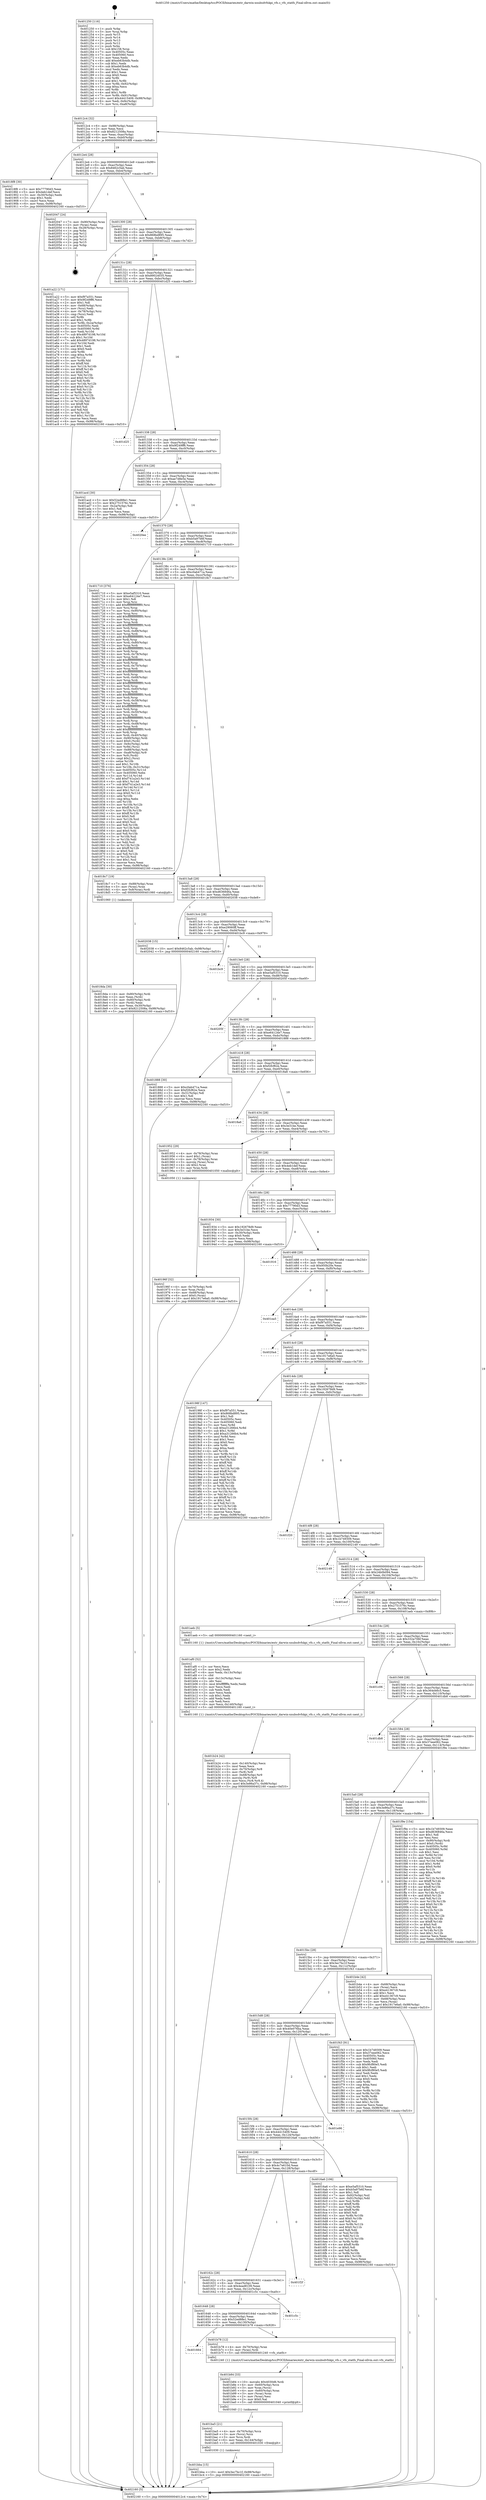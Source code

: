 digraph "0x401250" {
  label = "0x401250 (/mnt/c/Users/mathe/Desktop/tcc/POCII/binaries/extr_darwin-xnubsdvfskpi_vfs.c_vfs_statfs_Final-ollvm.out::main(0))"
  labelloc = "t"
  node[shape=record]

  Entry [label="",width=0.3,height=0.3,shape=circle,fillcolor=black,style=filled]
  "0x4012c4" [label="{
     0x4012c4 [32]\l
     | [instrs]\l
     &nbsp;&nbsp;0x4012c4 \<+6\>: mov -0x98(%rbp),%eax\l
     &nbsp;&nbsp;0x4012ca \<+2\>: mov %eax,%ecx\l
     &nbsp;&nbsp;0x4012cc \<+6\>: sub $0x8212508a,%ecx\l
     &nbsp;&nbsp;0x4012d2 \<+6\>: mov %eax,-0xac(%rbp)\l
     &nbsp;&nbsp;0x4012d8 \<+6\>: mov %ecx,-0xb0(%rbp)\l
     &nbsp;&nbsp;0x4012de \<+6\>: je 00000000004018f8 \<main+0x6a8\>\l
  }"]
  "0x4018f8" [label="{
     0x4018f8 [30]\l
     | [instrs]\l
     &nbsp;&nbsp;0x4018f8 \<+5\>: mov $0x77790d3,%eax\l
     &nbsp;&nbsp;0x4018fd \<+5\>: mov $0x4eb1def,%ecx\l
     &nbsp;&nbsp;0x401902 \<+3\>: mov -0x30(%rbp),%edx\l
     &nbsp;&nbsp;0x401905 \<+3\>: cmp $0x1,%edx\l
     &nbsp;&nbsp;0x401908 \<+3\>: cmovl %ecx,%eax\l
     &nbsp;&nbsp;0x40190b \<+6\>: mov %eax,-0x98(%rbp)\l
     &nbsp;&nbsp;0x401911 \<+5\>: jmp 0000000000402160 \<main+0xf10\>\l
  }"]
  "0x4012e4" [label="{
     0x4012e4 [28]\l
     | [instrs]\l
     &nbsp;&nbsp;0x4012e4 \<+5\>: jmp 00000000004012e9 \<main+0x99\>\l
     &nbsp;&nbsp;0x4012e9 \<+6\>: mov -0xac(%rbp),%eax\l
     &nbsp;&nbsp;0x4012ef \<+5\>: sub $0x8462c5ab,%eax\l
     &nbsp;&nbsp;0x4012f4 \<+6\>: mov %eax,-0xb4(%rbp)\l
     &nbsp;&nbsp;0x4012fa \<+6\>: je 0000000000402047 \<main+0xdf7\>\l
  }"]
  Exit [label="",width=0.3,height=0.3,shape=circle,fillcolor=black,style=filled,peripheries=2]
  "0x402047" [label="{
     0x402047 [24]\l
     | [instrs]\l
     &nbsp;&nbsp;0x402047 \<+7\>: mov -0x90(%rbp),%rax\l
     &nbsp;&nbsp;0x40204e \<+2\>: mov (%rax),%eax\l
     &nbsp;&nbsp;0x402050 \<+4\>: lea -0x28(%rbp),%rsp\l
     &nbsp;&nbsp;0x402054 \<+1\>: pop %rbx\l
     &nbsp;&nbsp;0x402055 \<+2\>: pop %r12\l
     &nbsp;&nbsp;0x402057 \<+2\>: pop %r13\l
     &nbsp;&nbsp;0x402059 \<+2\>: pop %r14\l
     &nbsp;&nbsp;0x40205b \<+2\>: pop %r15\l
     &nbsp;&nbsp;0x40205d \<+1\>: pop %rbp\l
     &nbsp;&nbsp;0x40205e \<+1\>: ret\l
  }"]
  "0x401300" [label="{
     0x401300 [28]\l
     | [instrs]\l
     &nbsp;&nbsp;0x401300 \<+5\>: jmp 0000000000401305 \<main+0xb5\>\l
     &nbsp;&nbsp;0x401305 \<+6\>: mov -0xac(%rbp),%eax\l
     &nbsp;&nbsp;0x40130b \<+5\>: sub $0x868bd895,%eax\l
     &nbsp;&nbsp;0x401310 \<+6\>: mov %eax,-0xb8(%rbp)\l
     &nbsp;&nbsp;0x401316 \<+6\>: je 0000000000401a22 \<main+0x7d2\>\l
  }"]
  "0x401bba" [label="{
     0x401bba [15]\l
     | [instrs]\l
     &nbsp;&nbsp;0x401bba \<+10\>: movl $0x3ec7bc1f,-0x98(%rbp)\l
     &nbsp;&nbsp;0x401bc4 \<+5\>: jmp 0000000000402160 \<main+0xf10\>\l
  }"]
  "0x401a22" [label="{
     0x401a22 [171]\l
     | [instrs]\l
     &nbsp;&nbsp;0x401a22 \<+5\>: mov $0xf97a551,%eax\l
     &nbsp;&nbsp;0x401a27 \<+5\>: mov $0x9f249ff6,%ecx\l
     &nbsp;&nbsp;0x401a2c \<+2\>: mov $0x1,%dl\l
     &nbsp;&nbsp;0x401a2e \<+4\>: mov -0x68(%rbp),%rsi\l
     &nbsp;&nbsp;0x401a32 \<+2\>: mov (%rsi),%edi\l
     &nbsp;&nbsp;0x401a34 \<+4\>: mov -0x78(%rbp),%rsi\l
     &nbsp;&nbsp;0x401a38 \<+2\>: cmp (%rsi),%edi\l
     &nbsp;&nbsp;0x401a3a \<+4\>: setl %r8b\l
     &nbsp;&nbsp;0x401a3e \<+4\>: and $0x1,%r8b\l
     &nbsp;&nbsp;0x401a42 \<+4\>: mov %r8b,-0x2a(%rbp)\l
     &nbsp;&nbsp;0x401a46 \<+7\>: mov 0x40505c,%edi\l
     &nbsp;&nbsp;0x401a4d \<+8\>: mov 0x405060,%r9d\l
     &nbsp;&nbsp;0x401a55 \<+3\>: mov %edi,%r10d\l
     &nbsp;&nbsp;0x401a58 \<+7\>: sub $0x4897d198,%r10d\l
     &nbsp;&nbsp;0x401a5f \<+4\>: sub $0x1,%r10d\l
     &nbsp;&nbsp;0x401a63 \<+7\>: add $0x4897d198,%r10d\l
     &nbsp;&nbsp;0x401a6a \<+4\>: imul %r10d,%edi\l
     &nbsp;&nbsp;0x401a6e \<+3\>: and $0x1,%edi\l
     &nbsp;&nbsp;0x401a71 \<+3\>: cmp $0x0,%edi\l
     &nbsp;&nbsp;0x401a74 \<+4\>: sete %r8b\l
     &nbsp;&nbsp;0x401a78 \<+4\>: cmp $0xa,%r9d\l
     &nbsp;&nbsp;0x401a7c \<+4\>: setl %r11b\l
     &nbsp;&nbsp;0x401a80 \<+3\>: mov %r8b,%bl\l
     &nbsp;&nbsp;0x401a83 \<+3\>: xor $0xff,%bl\l
     &nbsp;&nbsp;0x401a86 \<+3\>: mov %r11b,%r14b\l
     &nbsp;&nbsp;0x401a89 \<+4\>: xor $0xff,%r14b\l
     &nbsp;&nbsp;0x401a8d \<+3\>: xor $0x0,%dl\l
     &nbsp;&nbsp;0x401a90 \<+3\>: mov %bl,%r15b\l
     &nbsp;&nbsp;0x401a93 \<+4\>: and $0x0,%r15b\l
     &nbsp;&nbsp;0x401a97 \<+3\>: and %dl,%r8b\l
     &nbsp;&nbsp;0x401a9a \<+3\>: mov %r14b,%r12b\l
     &nbsp;&nbsp;0x401a9d \<+4\>: and $0x0,%r12b\l
     &nbsp;&nbsp;0x401aa1 \<+3\>: and %dl,%r11b\l
     &nbsp;&nbsp;0x401aa4 \<+3\>: or %r8b,%r15b\l
     &nbsp;&nbsp;0x401aa7 \<+3\>: or %r11b,%r12b\l
     &nbsp;&nbsp;0x401aaa \<+3\>: xor %r12b,%r15b\l
     &nbsp;&nbsp;0x401aad \<+3\>: or %r14b,%bl\l
     &nbsp;&nbsp;0x401ab0 \<+3\>: xor $0xff,%bl\l
     &nbsp;&nbsp;0x401ab3 \<+3\>: or $0x0,%dl\l
     &nbsp;&nbsp;0x401ab6 \<+2\>: and %dl,%bl\l
     &nbsp;&nbsp;0x401ab8 \<+3\>: or %bl,%r15b\l
     &nbsp;&nbsp;0x401abb \<+4\>: test $0x1,%r15b\l
     &nbsp;&nbsp;0x401abf \<+3\>: cmovne %ecx,%eax\l
     &nbsp;&nbsp;0x401ac2 \<+6\>: mov %eax,-0x98(%rbp)\l
     &nbsp;&nbsp;0x401ac8 \<+5\>: jmp 0000000000402160 \<main+0xf10\>\l
  }"]
  "0x40131c" [label="{
     0x40131c [28]\l
     | [instrs]\l
     &nbsp;&nbsp;0x40131c \<+5\>: jmp 0000000000401321 \<main+0xd1\>\l
     &nbsp;&nbsp;0x401321 \<+6\>: mov -0xac(%rbp),%eax\l
     &nbsp;&nbsp;0x401327 \<+5\>: sub $0x89024035,%eax\l
     &nbsp;&nbsp;0x40132c \<+6\>: mov %eax,-0xbc(%rbp)\l
     &nbsp;&nbsp;0x401332 \<+6\>: je 0000000000401d25 \<main+0xad5\>\l
  }"]
  "0x401ba5" [label="{
     0x401ba5 [21]\l
     | [instrs]\l
     &nbsp;&nbsp;0x401ba5 \<+4\>: mov -0x70(%rbp),%rcx\l
     &nbsp;&nbsp;0x401ba9 \<+3\>: mov (%rcx),%rcx\l
     &nbsp;&nbsp;0x401bac \<+3\>: mov %rcx,%rdi\l
     &nbsp;&nbsp;0x401baf \<+6\>: mov %eax,-0x144(%rbp)\l
     &nbsp;&nbsp;0x401bb5 \<+5\>: call 0000000000401030 \<free@plt\>\l
     | [calls]\l
     &nbsp;&nbsp;0x401030 \{1\} (unknown)\l
  }"]
  "0x401d25" [label="{
     0x401d25\l
  }", style=dashed]
  "0x401338" [label="{
     0x401338 [28]\l
     | [instrs]\l
     &nbsp;&nbsp;0x401338 \<+5\>: jmp 000000000040133d \<main+0xed\>\l
     &nbsp;&nbsp;0x40133d \<+6\>: mov -0xac(%rbp),%eax\l
     &nbsp;&nbsp;0x401343 \<+5\>: sub $0x9f249ff6,%eax\l
     &nbsp;&nbsp;0x401348 \<+6\>: mov %eax,-0xc0(%rbp)\l
     &nbsp;&nbsp;0x40134e \<+6\>: je 0000000000401acd \<main+0x87d\>\l
  }"]
  "0x401b84" [label="{
     0x401b84 [33]\l
     | [instrs]\l
     &nbsp;&nbsp;0x401b84 \<+10\>: movabs $0x4030d6,%rdi\l
     &nbsp;&nbsp;0x401b8e \<+4\>: mov -0x60(%rbp),%rcx\l
     &nbsp;&nbsp;0x401b92 \<+3\>: mov %rax,(%rcx)\l
     &nbsp;&nbsp;0x401b95 \<+4\>: mov -0x60(%rbp),%rax\l
     &nbsp;&nbsp;0x401b99 \<+3\>: mov (%rax),%rax\l
     &nbsp;&nbsp;0x401b9c \<+2\>: mov (%rax),%esi\l
     &nbsp;&nbsp;0x401b9e \<+2\>: mov $0x0,%al\l
     &nbsp;&nbsp;0x401ba0 \<+5\>: call 0000000000401040 \<printf@plt\>\l
     | [calls]\l
     &nbsp;&nbsp;0x401040 \{1\} (unknown)\l
  }"]
  "0x401acd" [label="{
     0x401acd [30]\l
     | [instrs]\l
     &nbsp;&nbsp;0x401acd \<+5\>: mov $0x52ed88e1,%eax\l
     &nbsp;&nbsp;0x401ad2 \<+5\>: mov $0x2751576c,%ecx\l
     &nbsp;&nbsp;0x401ad7 \<+3\>: mov -0x2a(%rbp),%dl\l
     &nbsp;&nbsp;0x401ada \<+3\>: test $0x1,%dl\l
     &nbsp;&nbsp;0x401add \<+3\>: cmovne %ecx,%eax\l
     &nbsp;&nbsp;0x401ae0 \<+6\>: mov %eax,-0x98(%rbp)\l
     &nbsp;&nbsp;0x401ae6 \<+5\>: jmp 0000000000402160 \<main+0xf10\>\l
  }"]
  "0x401354" [label="{
     0x401354 [28]\l
     | [instrs]\l
     &nbsp;&nbsp;0x401354 \<+5\>: jmp 0000000000401359 \<main+0x109\>\l
     &nbsp;&nbsp;0x401359 \<+6\>: mov -0xac(%rbp),%eax\l
     &nbsp;&nbsp;0x40135f \<+5\>: sub $0xae7d8e5e,%eax\l
     &nbsp;&nbsp;0x401364 \<+6\>: mov %eax,-0xc4(%rbp)\l
     &nbsp;&nbsp;0x40136a \<+6\>: je 00000000004020ee \<main+0xe9e\>\l
  }"]
  "0x401664" [label="{
     0x401664\l
  }", style=dashed]
  "0x4020ee" [label="{
     0x4020ee\l
  }", style=dashed]
  "0x401370" [label="{
     0x401370 [28]\l
     | [instrs]\l
     &nbsp;&nbsp;0x401370 \<+5\>: jmp 0000000000401375 \<main+0x125\>\l
     &nbsp;&nbsp;0x401375 \<+6\>: mov -0xac(%rbp),%eax\l
     &nbsp;&nbsp;0x40137b \<+5\>: sub $0xb5a97b6f,%eax\l
     &nbsp;&nbsp;0x401380 \<+6\>: mov %eax,-0xc8(%rbp)\l
     &nbsp;&nbsp;0x401386 \<+6\>: je 0000000000401710 \<main+0x4c0\>\l
  }"]
  "0x401b78" [label="{
     0x401b78 [12]\l
     | [instrs]\l
     &nbsp;&nbsp;0x401b78 \<+4\>: mov -0x70(%rbp),%rax\l
     &nbsp;&nbsp;0x401b7c \<+3\>: mov (%rax),%rdi\l
     &nbsp;&nbsp;0x401b7f \<+5\>: call 0000000000401240 \<vfs_statfs\>\l
     | [calls]\l
     &nbsp;&nbsp;0x401240 \{1\} (/mnt/c/Users/mathe/Desktop/tcc/POCII/binaries/extr_darwin-xnubsdvfskpi_vfs.c_vfs_statfs_Final-ollvm.out::vfs_statfs)\l
  }"]
  "0x401710" [label="{
     0x401710 [376]\l
     | [instrs]\l
     &nbsp;&nbsp;0x401710 \<+5\>: mov $0xe5af5310,%eax\l
     &nbsp;&nbsp;0x401715 \<+5\>: mov $0xe64124e7,%ecx\l
     &nbsp;&nbsp;0x40171a \<+2\>: mov $0x1,%dl\l
     &nbsp;&nbsp;0x40171c \<+3\>: mov %rsp,%rsi\l
     &nbsp;&nbsp;0x40171f \<+4\>: add $0xfffffffffffffff0,%rsi\l
     &nbsp;&nbsp;0x401723 \<+3\>: mov %rsi,%rsp\l
     &nbsp;&nbsp;0x401726 \<+7\>: mov %rsi,-0x90(%rbp)\l
     &nbsp;&nbsp;0x40172d \<+3\>: mov %rsp,%rsi\l
     &nbsp;&nbsp;0x401730 \<+4\>: add $0xfffffffffffffff0,%rsi\l
     &nbsp;&nbsp;0x401734 \<+3\>: mov %rsi,%rsp\l
     &nbsp;&nbsp;0x401737 \<+3\>: mov %rsp,%rdi\l
     &nbsp;&nbsp;0x40173a \<+4\>: add $0xfffffffffffffff0,%rdi\l
     &nbsp;&nbsp;0x40173e \<+3\>: mov %rdi,%rsp\l
     &nbsp;&nbsp;0x401741 \<+7\>: mov %rdi,-0x88(%rbp)\l
     &nbsp;&nbsp;0x401748 \<+3\>: mov %rsp,%rdi\l
     &nbsp;&nbsp;0x40174b \<+4\>: add $0xfffffffffffffff0,%rdi\l
     &nbsp;&nbsp;0x40174f \<+3\>: mov %rdi,%rsp\l
     &nbsp;&nbsp;0x401752 \<+4\>: mov %rdi,-0x80(%rbp)\l
     &nbsp;&nbsp;0x401756 \<+3\>: mov %rsp,%rdi\l
     &nbsp;&nbsp;0x401759 \<+4\>: add $0xfffffffffffffff0,%rdi\l
     &nbsp;&nbsp;0x40175d \<+3\>: mov %rdi,%rsp\l
     &nbsp;&nbsp;0x401760 \<+4\>: mov %rdi,-0x78(%rbp)\l
     &nbsp;&nbsp;0x401764 \<+3\>: mov %rsp,%rdi\l
     &nbsp;&nbsp;0x401767 \<+4\>: add $0xfffffffffffffff0,%rdi\l
     &nbsp;&nbsp;0x40176b \<+3\>: mov %rdi,%rsp\l
     &nbsp;&nbsp;0x40176e \<+4\>: mov %rdi,-0x70(%rbp)\l
     &nbsp;&nbsp;0x401772 \<+3\>: mov %rsp,%rdi\l
     &nbsp;&nbsp;0x401775 \<+4\>: add $0xfffffffffffffff0,%rdi\l
     &nbsp;&nbsp;0x401779 \<+3\>: mov %rdi,%rsp\l
     &nbsp;&nbsp;0x40177c \<+4\>: mov %rdi,-0x68(%rbp)\l
     &nbsp;&nbsp;0x401780 \<+3\>: mov %rsp,%rdi\l
     &nbsp;&nbsp;0x401783 \<+4\>: add $0xfffffffffffffff0,%rdi\l
     &nbsp;&nbsp;0x401787 \<+3\>: mov %rdi,%rsp\l
     &nbsp;&nbsp;0x40178a \<+4\>: mov %rdi,-0x60(%rbp)\l
     &nbsp;&nbsp;0x40178e \<+3\>: mov %rsp,%rdi\l
     &nbsp;&nbsp;0x401791 \<+4\>: add $0xfffffffffffffff0,%rdi\l
     &nbsp;&nbsp;0x401795 \<+3\>: mov %rdi,%rsp\l
     &nbsp;&nbsp;0x401798 \<+4\>: mov %rdi,-0x58(%rbp)\l
     &nbsp;&nbsp;0x40179c \<+3\>: mov %rsp,%rdi\l
     &nbsp;&nbsp;0x40179f \<+4\>: add $0xfffffffffffffff0,%rdi\l
     &nbsp;&nbsp;0x4017a3 \<+3\>: mov %rdi,%rsp\l
     &nbsp;&nbsp;0x4017a6 \<+4\>: mov %rdi,-0x50(%rbp)\l
     &nbsp;&nbsp;0x4017aa \<+3\>: mov %rsp,%rdi\l
     &nbsp;&nbsp;0x4017ad \<+4\>: add $0xfffffffffffffff0,%rdi\l
     &nbsp;&nbsp;0x4017b1 \<+3\>: mov %rdi,%rsp\l
     &nbsp;&nbsp;0x4017b4 \<+4\>: mov %rdi,-0x48(%rbp)\l
     &nbsp;&nbsp;0x4017b8 \<+3\>: mov %rsp,%rdi\l
     &nbsp;&nbsp;0x4017bb \<+4\>: add $0xfffffffffffffff0,%rdi\l
     &nbsp;&nbsp;0x4017bf \<+3\>: mov %rdi,%rsp\l
     &nbsp;&nbsp;0x4017c2 \<+4\>: mov %rdi,-0x40(%rbp)\l
     &nbsp;&nbsp;0x4017c6 \<+7\>: mov -0x90(%rbp),%rdi\l
     &nbsp;&nbsp;0x4017cd \<+6\>: movl $0x0,(%rdi)\l
     &nbsp;&nbsp;0x4017d3 \<+7\>: mov -0x9c(%rbp),%r8d\l
     &nbsp;&nbsp;0x4017da \<+3\>: mov %r8d,(%rsi)\l
     &nbsp;&nbsp;0x4017dd \<+7\>: mov -0x88(%rbp),%rdi\l
     &nbsp;&nbsp;0x4017e4 \<+7\>: mov -0xa8(%rbp),%r9\l
     &nbsp;&nbsp;0x4017eb \<+3\>: mov %r9,(%rdi)\l
     &nbsp;&nbsp;0x4017ee \<+3\>: cmpl $0x2,(%rsi)\l
     &nbsp;&nbsp;0x4017f1 \<+4\>: setne %r10b\l
     &nbsp;&nbsp;0x4017f5 \<+4\>: and $0x1,%r10b\l
     &nbsp;&nbsp;0x4017f9 \<+4\>: mov %r10b,-0x31(%rbp)\l
     &nbsp;&nbsp;0x4017fd \<+8\>: mov 0x40505c,%r11d\l
     &nbsp;&nbsp;0x401805 \<+7\>: mov 0x405060,%ebx\l
     &nbsp;&nbsp;0x40180c \<+3\>: mov %r11d,%r14d\l
     &nbsp;&nbsp;0x40180f \<+7\>: add $0xf741a2e3,%r14d\l
     &nbsp;&nbsp;0x401816 \<+4\>: sub $0x1,%r14d\l
     &nbsp;&nbsp;0x40181a \<+7\>: sub $0xf741a2e3,%r14d\l
     &nbsp;&nbsp;0x401821 \<+4\>: imul %r14d,%r11d\l
     &nbsp;&nbsp;0x401825 \<+4\>: and $0x1,%r11d\l
     &nbsp;&nbsp;0x401829 \<+4\>: cmp $0x0,%r11d\l
     &nbsp;&nbsp;0x40182d \<+4\>: sete %r10b\l
     &nbsp;&nbsp;0x401831 \<+3\>: cmp $0xa,%ebx\l
     &nbsp;&nbsp;0x401834 \<+4\>: setl %r15b\l
     &nbsp;&nbsp;0x401838 \<+3\>: mov %r10b,%r12b\l
     &nbsp;&nbsp;0x40183b \<+4\>: xor $0xff,%r12b\l
     &nbsp;&nbsp;0x40183f \<+3\>: mov %r15b,%r13b\l
     &nbsp;&nbsp;0x401842 \<+4\>: xor $0xff,%r13b\l
     &nbsp;&nbsp;0x401846 \<+3\>: xor $0x0,%dl\l
     &nbsp;&nbsp;0x401849 \<+3\>: mov %r12b,%sil\l
     &nbsp;&nbsp;0x40184c \<+4\>: and $0x0,%sil\l
     &nbsp;&nbsp;0x401850 \<+3\>: and %dl,%r10b\l
     &nbsp;&nbsp;0x401853 \<+3\>: mov %r13b,%dil\l
     &nbsp;&nbsp;0x401856 \<+4\>: and $0x0,%dil\l
     &nbsp;&nbsp;0x40185a \<+3\>: and %dl,%r15b\l
     &nbsp;&nbsp;0x40185d \<+3\>: or %r10b,%sil\l
     &nbsp;&nbsp;0x401860 \<+3\>: or %r15b,%dil\l
     &nbsp;&nbsp;0x401863 \<+3\>: xor %dil,%sil\l
     &nbsp;&nbsp;0x401866 \<+3\>: or %r13b,%r12b\l
     &nbsp;&nbsp;0x401869 \<+4\>: xor $0xff,%r12b\l
     &nbsp;&nbsp;0x40186d \<+3\>: or $0x0,%dl\l
     &nbsp;&nbsp;0x401870 \<+3\>: and %dl,%r12b\l
     &nbsp;&nbsp;0x401873 \<+3\>: or %r12b,%sil\l
     &nbsp;&nbsp;0x401876 \<+4\>: test $0x1,%sil\l
     &nbsp;&nbsp;0x40187a \<+3\>: cmovne %ecx,%eax\l
     &nbsp;&nbsp;0x40187d \<+6\>: mov %eax,-0x98(%rbp)\l
     &nbsp;&nbsp;0x401883 \<+5\>: jmp 0000000000402160 \<main+0xf10\>\l
  }"]
  "0x40138c" [label="{
     0x40138c [28]\l
     | [instrs]\l
     &nbsp;&nbsp;0x40138c \<+5\>: jmp 0000000000401391 \<main+0x141\>\l
     &nbsp;&nbsp;0x401391 \<+6\>: mov -0xac(%rbp),%eax\l
     &nbsp;&nbsp;0x401397 \<+5\>: sub $0xc0ab471a,%eax\l
     &nbsp;&nbsp;0x40139c \<+6\>: mov %eax,-0xcc(%rbp)\l
     &nbsp;&nbsp;0x4013a2 \<+6\>: je 00000000004018c7 \<main+0x677\>\l
  }"]
  "0x401648" [label="{
     0x401648 [28]\l
     | [instrs]\l
     &nbsp;&nbsp;0x401648 \<+5\>: jmp 000000000040164d \<main+0x3fd\>\l
     &nbsp;&nbsp;0x40164d \<+6\>: mov -0xac(%rbp),%eax\l
     &nbsp;&nbsp;0x401653 \<+5\>: sub $0x52ed88e1,%eax\l
     &nbsp;&nbsp;0x401658 \<+6\>: mov %eax,-0x130(%rbp)\l
     &nbsp;&nbsp;0x40165e \<+6\>: je 0000000000401b78 \<main+0x928\>\l
  }"]
  "0x4018c7" [label="{
     0x4018c7 [19]\l
     | [instrs]\l
     &nbsp;&nbsp;0x4018c7 \<+7\>: mov -0x88(%rbp),%rax\l
     &nbsp;&nbsp;0x4018ce \<+3\>: mov (%rax),%rax\l
     &nbsp;&nbsp;0x4018d1 \<+4\>: mov 0x8(%rax),%rdi\l
     &nbsp;&nbsp;0x4018d5 \<+5\>: call 0000000000401060 \<atoi@plt\>\l
     | [calls]\l
     &nbsp;&nbsp;0x401060 \{1\} (unknown)\l
  }"]
  "0x4013a8" [label="{
     0x4013a8 [28]\l
     | [instrs]\l
     &nbsp;&nbsp;0x4013a8 \<+5\>: jmp 00000000004013ad \<main+0x15d\>\l
     &nbsp;&nbsp;0x4013ad \<+6\>: mov -0xac(%rbp),%eax\l
     &nbsp;&nbsp;0x4013b3 \<+5\>: sub $0xd636846a,%eax\l
     &nbsp;&nbsp;0x4013b8 \<+6\>: mov %eax,-0xd0(%rbp)\l
     &nbsp;&nbsp;0x4013be \<+6\>: je 0000000000402038 \<main+0xde8\>\l
  }"]
  "0x401c5c" [label="{
     0x401c5c\l
  }", style=dashed]
  "0x402038" [label="{
     0x402038 [15]\l
     | [instrs]\l
     &nbsp;&nbsp;0x402038 \<+10\>: movl $0x8462c5ab,-0x98(%rbp)\l
     &nbsp;&nbsp;0x402042 \<+5\>: jmp 0000000000402160 \<main+0xf10\>\l
  }"]
  "0x4013c4" [label="{
     0x4013c4 [28]\l
     | [instrs]\l
     &nbsp;&nbsp;0x4013c4 \<+5\>: jmp 00000000004013c9 \<main+0x179\>\l
     &nbsp;&nbsp;0x4013c9 \<+6\>: mov -0xac(%rbp),%eax\l
     &nbsp;&nbsp;0x4013cf \<+5\>: sub $0xe29060ff,%eax\l
     &nbsp;&nbsp;0x4013d4 \<+6\>: mov %eax,-0xd4(%rbp)\l
     &nbsp;&nbsp;0x4013da \<+6\>: je 0000000000401bc9 \<main+0x979\>\l
  }"]
  "0x40162c" [label="{
     0x40162c [28]\l
     | [instrs]\l
     &nbsp;&nbsp;0x40162c \<+5\>: jmp 0000000000401631 \<main+0x3e1\>\l
     &nbsp;&nbsp;0x401631 \<+6\>: mov -0xac(%rbp),%eax\l
     &nbsp;&nbsp;0x401637 \<+5\>: sub $0x4ead8109,%eax\l
     &nbsp;&nbsp;0x40163c \<+6\>: mov %eax,-0x12c(%rbp)\l
     &nbsp;&nbsp;0x401642 \<+6\>: je 0000000000401c5c \<main+0xa0c\>\l
  }"]
  "0x401bc9" [label="{
     0x401bc9\l
  }", style=dashed]
  "0x4013e0" [label="{
     0x4013e0 [28]\l
     | [instrs]\l
     &nbsp;&nbsp;0x4013e0 \<+5\>: jmp 00000000004013e5 \<main+0x195\>\l
     &nbsp;&nbsp;0x4013e5 \<+6\>: mov -0xac(%rbp),%eax\l
     &nbsp;&nbsp;0x4013eb \<+5\>: sub $0xe5af5310,%eax\l
     &nbsp;&nbsp;0x4013f0 \<+6\>: mov %eax,-0xd8(%rbp)\l
     &nbsp;&nbsp;0x4013f6 \<+6\>: je 000000000040205f \<main+0xe0f\>\l
  }"]
  "0x401f2f" [label="{
     0x401f2f\l
  }", style=dashed]
  "0x40205f" [label="{
     0x40205f\l
  }", style=dashed]
  "0x4013fc" [label="{
     0x4013fc [28]\l
     | [instrs]\l
     &nbsp;&nbsp;0x4013fc \<+5\>: jmp 0000000000401401 \<main+0x1b1\>\l
     &nbsp;&nbsp;0x401401 \<+6\>: mov -0xac(%rbp),%eax\l
     &nbsp;&nbsp;0x401407 \<+5\>: sub $0xe64124e7,%eax\l
     &nbsp;&nbsp;0x40140c \<+6\>: mov %eax,-0xdc(%rbp)\l
     &nbsp;&nbsp;0x401412 \<+6\>: je 0000000000401888 \<main+0x638\>\l
  }"]
  "0x401b24" [label="{
     0x401b24 [42]\l
     | [instrs]\l
     &nbsp;&nbsp;0x401b24 \<+6\>: mov -0x140(%rbp),%ecx\l
     &nbsp;&nbsp;0x401b2a \<+3\>: imul %eax,%ecx\l
     &nbsp;&nbsp;0x401b2d \<+4\>: mov -0x70(%rbp),%r8\l
     &nbsp;&nbsp;0x401b31 \<+3\>: mov (%r8),%r8\l
     &nbsp;&nbsp;0x401b34 \<+4\>: mov -0x68(%rbp),%r9\l
     &nbsp;&nbsp;0x401b38 \<+3\>: movslq (%r9),%r9\l
     &nbsp;&nbsp;0x401b3b \<+4\>: mov %ecx,(%r8,%r9,4)\l
     &nbsp;&nbsp;0x401b3f \<+10\>: movl $0x3e86a37c,-0x98(%rbp)\l
     &nbsp;&nbsp;0x401b49 \<+5\>: jmp 0000000000402160 \<main+0xf10\>\l
  }"]
  "0x401888" [label="{
     0x401888 [30]\l
     | [instrs]\l
     &nbsp;&nbsp;0x401888 \<+5\>: mov $0xc0ab471a,%eax\l
     &nbsp;&nbsp;0x40188d \<+5\>: mov $0xf2fcf62e,%ecx\l
     &nbsp;&nbsp;0x401892 \<+3\>: mov -0x31(%rbp),%dl\l
     &nbsp;&nbsp;0x401895 \<+3\>: test $0x1,%dl\l
     &nbsp;&nbsp;0x401898 \<+3\>: cmovne %ecx,%eax\l
     &nbsp;&nbsp;0x40189b \<+6\>: mov %eax,-0x98(%rbp)\l
     &nbsp;&nbsp;0x4018a1 \<+5\>: jmp 0000000000402160 \<main+0xf10\>\l
  }"]
  "0x401418" [label="{
     0x401418 [28]\l
     | [instrs]\l
     &nbsp;&nbsp;0x401418 \<+5\>: jmp 000000000040141d \<main+0x1cd\>\l
     &nbsp;&nbsp;0x40141d \<+6\>: mov -0xac(%rbp),%eax\l
     &nbsp;&nbsp;0x401423 \<+5\>: sub $0xf2fcf62e,%eax\l
     &nbsp;&nbsp;0x401428 \<+6\>: mov %eax,-0xe0(%rbp)\l
     &nbsp;&nbsp;0x40142e \<+6\>: je 00000000004018a6 \<main+0x656\>\l
  }"]
  "0x401af0" [label="{
     0x401af0 [52]\l
     | [instrs]\l
     &nbsp;&nbsp;0x401af0 \<+2\>: xor %ecx,%ecx\l
     &nbsp;&nbsp;0x401af2 \<+5\>: mov $0x2,%edx\l
     &nbsp;&nbsp;0x401af7 \<+6\>: mov %edx,-0x13c(%rbp)\l
     &nbsp;&nbsp;0x401afd \<+1\>: cltd\l
     &nbsp;&nbsp;0x401afe \<+6\>: mov -0x13c(%rbp),%esi\l
     &nbsp;&nbsp;0x401b04 \<+2\>: idiv %esi\l
     &nbsp;&nbsp;0x401b06 \<+6\>: imul $0xfffffffe,%edx,%edx\l
     &nbsp;&nbsp;0x401b0c \<+2\>: mov %ecx,%edi\l
     &nbsp;&nbsp;0x401b0e \<+2\>: sub %edx,%edi\l
     &nbsp;&nbsp;0x401b10 \<+2\>: mov %ecx,%edx\l
     &nbsp;&nbsp;0x401b12 \<+3\>: sub $0x1,%edx\l
     &nbsp;&nbsp;0x401b15 \<+2\>: add %edx,%edi\l
     &nbsp;&nbsp;0x401b17 \<+2\>: sub %edi,%ecx\l
     &nbsp;&nbsp;0x401b19 \<+6\>: mov %ecx,-0x140(%rbp)\l
     &nbsp;&nbsp;0x401b1f \<+5\>: call 0000000000401160 \<next_i\>\l
     | [calls]\l
     &nbsp;&nbsp;0x401160 \{1\} (/mnt/c/Users/mathe/Desktop/tcc/POCII/binaries/extr_darwin-xnubsdvfskpi_vfs.c_vfs_statfs_Final-ollvm.out::next_i)\l
  }"]
  "0x4018a6" [label="{
     0x4018a6\l
  }", style=dashed]
  "0x401434" [label="{
     0x401434 [28]\l
     | [instrs]\l
     &nbsp;&nbsp;0x401434 \<+5\>: jmp 0000000000401439 \<main+0x1e9\>\l
     &nbsp;&nbsp;0x401439 \<+6\>: mov -0xac(%rbp),%eax\l
     &nbsp;&nbsp;0x40143f \<+5\>: sub $0x3e31be,%eax\l
     &nbsp;&nbsp;0x401444 \<+6\>: mov %eax,-0xe4(%rbp)\l
     &nbsp;&nbsp;0x40144a \<+6\>: je 0000000000401952 \<main+0x702\>\l
  }"]
  "0x40196f" [label="{
     0x40196f [32]\l
     | [instrs]\l
     &nbsp;&nbsp;0x40196f \<+4\>: mov -0x70(%rbp),%rdi\l
     &nbsp;&nbsp;0x401973 \<+3\>: mov %rax,(%rdi)\l
     &nbsp;&nbsp;0x401976 \<+4\>: mov -0x68(%rbp),%rax\l
     &nbsp;&nbsp;0x40197a \<+6\>: movl $0x0,(%rax)\l
     &nbsp;&nbsp;0x401980 \<+10\>: movl $0x1917e6a0,-0x98(%rbp)\l
     &nbsp;&nbsp;0x40198a \<+5\>: jmp 0000000000402160 \<main+0xf10\>\l
  }"]
  "0x401952" [label="{
     0x401952 [29]\l
     | [instrs]\l
     &nbsp;&nbsp;0x401952 \<+4\>: mov -0x78(%rbp),%rax\l
     &nbsp;&nbsp;0x401956 \<+6\>: movl $0x1,(%rax)\l
     &nbsp;&nbsp;0x40195c \<+4\>: mov -0x78(%rbp),%rax\l
     &nbsp;&nbsp;0x401960 \<+3\>: movslq (%rax),%rax\l
     &nbsp;&nbsp;0x401963 \<+4\>: shl $0x2,%rax\l
     &nbsp;&nbsp;0x401967 \<+3\>: mov %rax,%rdi\l
     &nbsp;&nbsp;0x40196a \<+5\>: call 0000000000401050 \<malloc@plt\>\l
     | [calls]\l
     &nbsp;&nbsp;0x401050 \{1\} (unknown)\l
  }"]
  "0x401450" [label="{
     0x401450 [28]\l
     | [instrs]\l
     &nbsp;&nbsp;0x401450 \<+5\>: jmp 0000000000401455 \<main+0x205\>\l
     &nbsp;&nbsp;0x401455 \<+6\>: mov -0xac(%rbp),%eax\l
     &nbsp;&nbsp;0x40145b \<+5\>: sub $0x4eb1def,%eax\l
     &nbsp;&nbsp;0x401460 \<+6\>: mov %eax,-0xe8(%rbp)\l
     &nbsp;&nbsp;0x401466 \<+6\>: je 0000000000401934 \<main+0x6e4\>\l
  }"]
  "0x4018da" [label="{
     0x4018da [30]\l
     | [instrs]\l
     &nbsp;&nbsp;0x4018da \<+4\>: mov -0x80(%rbp),%rdi\l
     &nbsp;&nbsp;0x4018de \<+2\>: mov %eax,(%rdi)\l
     &nbsp;&nbsp;0x4018e0 \<+4\>: mov -0x80(%rbp),%rdi\l
     &nbsp;&nbsp;0x4018e4 \<+2\>: mov (%rdi),%eax\l
     &nbsp;&nbsp;0x4018e6 \<+3\>: mov %eax,-0x30(%rbp)\l
     &nbsp;&nbsp;0x4018e9 \<+10\>: movl $0x8212508a,-0x98(%rbp)\l
     &nbsp;&nbsp;0x4018f3 \<+5\>: jmp 0000000000402160 \<main+0xf10\>\l
  }"]
  "0x401934" [label="{
     0x401934 [30]\l
     | [instrs]\l
     &nbsp;&nbsp;0x401934 \<+5\>: mov $0x192678d9,%eax\l
     &nbsp;&nbsp;0x401939 \<+5\>: mov $0x3e31be,%ecx\l
     &nbsp;&nbsp;0x40193e \<+3\>: mov -0x30(%rbp),%edx\l
     &nbsp;&nbsp;0x401941 \<+3\>: cmp $0x0,%edx\l
     &nbsp;&nbsp;0x401944 \<+3\>: cmove %ecx,%eax\l
     &nbsp;&nbsp;0x401947 \<+6\>: mov %eax,-0x98(%rbp)\l
     &nbsp;&nbsp;0x40194d \<+5\>: jmp 0000000000402160 \<main+0xf10\>\l
  }"]
  "0x40146c" [label="{
     0x40146c [28]\l
     | [instrs]\l
     &nbsp;&nbsp;0x40146c \<+5\>: jmp 0000000000401471 \<main+0x221\>\l
     &nbsp;&nbsp;0x401471 \<+6\>: mov -0xac(%rbp),%eax\l
     &nbsp;&nbsp;0x401477 \<+5\>: sub $0x77790d3,%eax\l
     &nbsp;&nbsp;0x40147c \<+6\>: mov %eax,-0xec(%rbp)\l
     &nbsp;&nbsp;0x401482 \<+6\>: je 0000000000401916 \<main+0x6c6\>\l
  }"]
  "0x401250" [label="{
     0x401250 [116]\l
     | [instrs]\l
     &nbsp;&nbsp;0x401250 \<+1\>: push %rbp\l
     &nbsp;&nbsp;0x401251 \<+3\>: mov %rsp,%rbp\l
     &nbsp;&nbsp;0x401254 \<+2\>: push %r15\l
     &nbsp;&nbsp;0x401256 \<+2\>: push %r14\l
     &nbsp;&nbsp;0x401258 \<+2\>: push %r13\l
     &nbsp;&nbsp;0x40125a \<+2\>: push %r12\l
     &nbsp;&nbsp;0x40125c \<+1\>: push %rbx\l
     &nbsp;&nbsp;0x40125d \<+7\>: sub $0x158,%rsp\l
     &nbsp;&nbsp;0x401264 \<+7\>: mov 0x40505c,%eax\l
     &nbsp;&nbsp;0x40126b \<+7\>: mov 0x405060,%ecx\l
     &nbsp;&nbsp;0x401272 \<+2\>: mov %eax,%edx\l
     &nbsp;&nbsp;0x401274 \<+6\>: add $0xeb63b4db,%edx\l
     &nbsp;&nbsp;0x40127a \<+3\>: sub $0x1,%edx\l
     &nbsp;&nbsp;0x40127d \<+6\>: sub $0xeb63b4db,%edx\l
     &nbsp;&nbsp;0x401283 \<+3\>: imul %edx,%eax\l
     &nbsp;&nbsp;0x401286 \<+3\>: and $0x1,%eax\l
     &nbsp;&nbsp;0x401289 \<+3\>: cmp $0x0,%eax\l
     &nbsp;&nbsp;0x40128c \<+4\>: sete %r8b\l
     &nbsp;&nbsp;0x401290 \<+4\>: and $0x1,%r8b\l
     &nbsp;&nbsp;0x401294 \<+7\>: mov %r8b,-0x92(%rbp)\l
     &nbsp;&nbsp;0x40129b \<+3\>: cmp $0xa,%ecx\l
     &nbsp;&nbsp;0x40129e \<+4\>: setl %r8b\l
     &nbsp;&nbsp;0x4012a2 \<+4\>: and $0x1,%r8b\l
     &nbsp;&nbsp;0x4012a6 \<+7\>: mov %r8b,-0x91(%rbp)\l
     &nbsp;&nbsp;0x4012ad \<+10\>: movl $0x44415409,-0x98(%rbp)\l
     &nbsp;&nbsp;0x4012b7 \<+6\>: mov %edi,-0x9c(%rbp)\l
     &nbsp;&nbsp;0x4012bd \<+7\>: mov %rsi,-0xa8(%rbp)\l
  }"]
  "0x401916" [label="{
     0x401916\l
  }", style=dashed]
  "0x401488" [label="{
     0x401488 [28]\l
     | [instrs]\l
     &nbsp;&nbsp;0x401488 \<+5\>: jmp 000000000040148d \<main+0x23d\>\l
     &nbsp;&nbsp;0x40148d \<+6\>: mov -0xac(%rbp),%eax\l
     &nbsp;&nbsp;0x401493 \<+5\>: sub $0x950b20e,%eax\l
     &nbsp;&nbsp;0x401498 \<+6\>: mov %eax,-0xf0(%rbp)\l
     &nbsp;&nbsp;0x40149e \<+6\>: je 0000000000401ea5 \<main+0xc55\>\l
  }"]
  "0x402160" [label="{
     0x402160 [5]\l
     | [instrs]\l
     &nbsp;&nbsp;0x402160 \<+5\>: jmp 00000000004012c4 \<main+0x74\>\l
  }"]
  "0x401ea5" [label="{
     0x401ea5\l
  }", style=dashed]
  "0x4014a4" [label="{
     0x4014a4 [28]\l
     | [instrs]\l
     &nbsp;&nbsp;0x4014a4 \<+5\>: jmp 00000000004014a9 \<main+0x259\>\l
     &nbsp;&nbsp;0x4014a9 \<+6\>: mov -0xac(%rbp),%eax\l
     &nbsp;&nbsp;0x4014af \<+5\>: sub $0xf97a551,%eax\l
     &nbsp;&nbsp;0x4014b4 \<+6\>: mov %eax,-0xf4(%rbp)\l
     &nbsp;&nbsp;0x4014ba \<+6\>: je 00000000004020a4 \<main+0xe54\>\l
  }"]
  "0x401610" [label="{
     0x401610 [28]\l
     | [instrs]\l
     &nbsp;&nbsp;0x401610 \<+5\>: jmp 0000000000401615 \<main+0x3c5\>\l
     &nbsp;&nbsp;0x401615 \<+6\>: mov -0xac(%rbp),%eax\l
     &nbsp;&nbsp;0x40161b \<+5\>: sub $0x4c7e610d,%eax\l
     &nbsp;&nbsp;0x401620 \<+6\>: mov %eax,-0x128(%rbp)\l
     &nbsp;&nbsp;0x401626 \<+6\>: je 0000000000401f2f \<main+0xcdf\>\l
  }"]
  "0x4020a4" [label="{
     0x4020a4\l
  }", style=dashed]
  "0x4014c0" [label="{
     0x4014c0 [28]\l
     | [instrs]\l
     &nbsp;&nbsp;0x4014c0 \<+5\>: jmp 00000000004014c5 \<main+0x275\>\l
     &nbsp;&nbsp;0x4014c5 \<+6\>: mov -0xac(%rbp),%eax\l
     &nbsp;&nbsp;0x4014cb \<+5\>: sub $0x1917e6a0,%eax\l
     &nbsp;&nbsp;0x4014d0 \<+6\>: mov %eax,-0xf8(%rbp)\l
     &nbsp;&nbsp;0x4014d6 \<+6\>: je 000000000040198f \<main+0x73f\>\l
  }"]
  "0x4016a6" [label="{
     0x4016a6 [106]\l
     | [instrs]\l
     &nbsp;&nbsp;0x4016a6 \<+5\>: mov $0xe5af5310,%eax\l
     &nbsp;&nbsp;0x4016ab \<+5\>: mov $0xb5a97b6f,%ecx\l
     &nbsp;&nbsp;0x4016b0 \<+2\>: mov $0x1,%dl\l
     &nbsp;&nbsp;0x4016b2 \<+7\>: mov -0x92(%rbp),%sil\l
     &nbsp;&nbsp;0x4016b9 \<+7\>: mov -0x91(%rbp),%dil\l
     &nbsp;&nbsp;0x4016c0 \<+3\>: mov %sil,%r8b\l
     &nbsp;&nbsp;0x4016c3 \<+4\>: xor $0xff,%r8b\l
     &nbsp;&nbsp;0x4016c7 \<+3\>: mov %dil,%r9b\l
     &nbsp;&nbsp;0x4016ca \<+4\>: xor $0xff,%r9b\l
     &nbsp;&nbsp;0x4016ce \<+3\>: xor $0x0,%dl\l
     &nbsp;&nbsp;0x4016d1 \<+3\>: mov %r8b,%r10b\l
     &nbsp;&nbsp;0x4016d4 \<+4\>: and $0x0,%r10b\l
     &nbsp;&nbsp;0x4016d8 \<+3\>: and %dl,%sil\l
     &nbsp;&nbsp;0x4016db \<+3\>: mov %r9b,%r11b\l
     &nbsp;&nbsp;0x4016de \<+4\>: and $0x0,%r11b\l
     &nbsp;&nbsp;0x4016e2 \<+3\>: and %dl,%dil\l
     &nbsp;&nbsp;0x4016e5 \<+3\>: or %sil,%r10b\l
     &nbsp;&nbsp;0x4016e8 \<+3\>: or %dil,%r11b\l
     &nbsp;&nbsp;0x4016eb \<+3\>: xor %r11b,%r10b\l
     &nbsp;&nbsp;0x4016ee \<+3\>: or %r9b,%r8b\l
     &nbsp;&nbsp;0x4016f1 \<+4\>: xor $0xff,%r8b\l
     &nbsp;&nbsp;0x4016f5 \<+3\>: or $0x0,%dl\l
     &nbsp;&nbsp;0x4016f8 \<+3\>: and %dl,%r8b\l
     &nbsp;&nbsp;0x4016fb \<+3\>: or %r8b,%r10b\l
     &nbsp;&nbsp;0x4016fe \<+4\>: test $0x1,%r10b\l
     &nbsp;&nbsp;0x401702 \<+3\>: cmovne %ecx,%eax\l
     &nbsp;&nbsp;0x401705 \<+6\>: mov %eax,-0x98(%rbp)\l
     &nbsp;&nbsp;0x40170b \<+5\>: jmp 0000000000402160 \<main+0xf10\>\l
  }"]
  "0x40198f" [label="{
     0x40198f [147]\l
     | [instrs]\l
     &nbsp;&nbsp;0x40198f \<+5\>: mov $0xf97a551,%eax\l
     &nbsp;&nbsp;0x401994 \<+5\>: mov $0x868bd895,%ecx\l
     &nbsp;&nbsp;0x401999 \<+2\>: mov $0x1,%dl\l
     &nbsp;&nbsp;0x40199b \<+7\>: mov 0x40505c,%esi\l
     &nbsp;&nbsp;0x4019a2 \<+7\>: mov 0x405060,%edi\l
     &nbsp;&nbsp;0x4019a9 \<+3\>: mov %esi,%r8d\l
     &nbsp;&nbsp;0x4019ac \<+7\>: sub $0xa31266b4,%r8d\l
     &nbsp;&nbsp;0x4019b3 \<+4\>: sub $0x1,%r8d\l
     &nbsp;&nbsp;0x4019b7 \<+7\>: add $0xa31266b4,%r8d\l
     &nbsp;&nbsp;0x4019be \<+4\>: imul %r8d,%esi\l
     &nbsp;&nbsp;0x4019c2 \<+3\>: and $0x1,%esi\l
     &nbsp;&nbsp;0x4019c5 \<+3\>: cmp $0x0,%esi\l
     &nbsp;&nbsp;0x4019c8 \<+4\>: sete %r9b\l
     &nbsp;&nbsp;0x4019cc \<+3\>: cmp $0xa,%edi\l
     &nbsp;&nbsp;0x4019cf \<+4\>: setl %r10b\l
     &nbsp;&nbsp;0x4019d3 \<+3\>: mov %r9b,%r11b\l
     &nbsp;&nbsp;0x4019d6 \<+4\>: xor $0xff,%r11b\l
     &nbsp;&nbsp;0x4019da \<+3\>: mov %r10b,%bl\l
     &nbsp;&nbsp;0x4019dd \<+3\>: xor $0xff,%bl\l
     &nbsp;&nbsp;0x4019e0 \<+3\>: xor $0x1,%dl\l
     &nbsp;&nbsp;0x4019e3 \<+3\>: mov %r11b,%r14b\l
     &nbsp;&nbsp;0x4019e6 \<+4\>: and $0xff,%r14b\l
     &nbsp;&nbsp;0x4019ea \<+3\>: and %dl,%r9b\l
     &nbsp;&nbsp;0x4019ed \<+3\>: mov %bl,%r15b\l
     &nbsp;&nbsp;0x4019f0 \<+4\>: and $0xff,%r15b\l
     &nbsp;&nbsp;0x4019f4 \<+3\>: and %dl,%r10b\l
     &nbsp;&nbsp;0x4019f7 \<+3\>: or %r9b,%r14b\l
     &nbsp;&nbsp;0x4019fa \<+3\>: or %r10b,%r15b\l
     &nbsp;&nbsp;0x4019fd \<+3\>: xor %r15b,%r14b\l
     &nbsp;&nbsp;0x401a00 \<+3\>: or %bl,%r11b\l
     &nbsp;&nbsp;0x401a03 \<+4\>: xor $0xff,%r11b\l
     &nbsp;&nbsp;0x401a07 \<+3\>: or $0x1,%dl\l
     &nbsp;&nbsp;0x401a0a \<+3\>: and %dl,%r11b\l
     &nbsp;&nbsp;0x401a0d \<+3\>: or %r11b,%r14b\l
     &nbsp;&nbsp;0x401a10 \<+4\>: test $0x1,%r14b\l
     &nbsp;&nbsp;0x401a14 \<+3\>: cmovne %ecx,%eax\l
     &nbsp;&nbsp;0x401a17 \<+6\>: mov %eax,-0x98(%rbp)\l
     &nbsp;&nbsp;0x401a1d \<+5\>: jmp 0000000000402160 \<main+0xf10\>\l
  }"]
  "0x4014dc" [label="{
     0x4014dc [28]\l
     | [instrs]\l
     &nbsp;&nbsp;0x4014dc \<+5\>: jmp 00000000004014e1 \<main+0x291\>\l
     &nbsp;&nbsp;0x4014e1 \<+6\>: mov -0xac(%rbp),%eax\l
     &nbsp;&nbsp;0x4014e7 \<+5\>: sub $0x192678d9,%eax\l
     &nbsp;&nbsp;0x4014ec \<+6\>: mov %eax,-0xfc(%rbp)\l
     &nbsp;&nbsp;0x4014f2 \<+6\>: je 0000000000401f20 \<main+0xcd0\>\l
  }"]
  "0x4015f4" [label="{
     0x4015f4 [28]\l
     | [instrs]\l
     &nbsp;&nbsp;0x4015f4 \<+5\>: jmp 00000000004015f9 \<main+0x3a9\>\l
     &nbsp;&nbsp;0x4015f9 \<+6\>: mov -0xac(%rbp),%eax\l
     &nbsp;&nbsp;0x4015ff \<+5\>: sub $0x44415409,%eax\l
     &nbsp;&nbsp;0x401604 \<+6\>: mov %eax,-0x124(%rbp)\l
     &nbsp;&nbsp;0x40160a \<+6\>: je 00000000004016a6 \<main+0x456\>\l
  }"]
  "0x401f20" [label="{
     0x401f20\l
  }", style=dashed]
  "0x4014f8" [label="{
     0x4014f8 [28]\l
     | [instrs]\l
     &nbsp;&nbsp;0x4014f8 \<+5\>: jmp 00000000004014fd \<main+0x2ad\>\l
     &nbsp;&nbsp;0x4014fd \<+6\>: mov -0xac(%rbp),%eax\l
     &nbsp;&nbsp;0x401503 \<+5\>: sub $0x1b749309,%eax\l
     &nbsp;&nbsp;0x401508 \<+6\>: mov %eax,-0x100(%rbp)\l
     &nbsp;&nbsp;0x40150e \<+6\>: je 0000000000402149 \<main+0xef9\>\l
  }"]
  "0x401e96" [label="{
     0x401e96\l
  }", style=dashed]
  "0x402149" [label="{
     0x402149\l
  }", style=dashed]
  "0x401514" [label="{
     0x401514 [28]\l
     | [instrs]\l
     &nbsp;&nbsp;0x401514 \<+5\>: jmp 0000000000401519 \<main+0x2c9\>\l
     &nbsp;&nbsp;0x401519 \<+6\>: mov -0xac(%rbp),%eax\l
     &nbsp;&nbsp;0x40151f \<+5\>: sub $0x24b0b094,%eax\l
     &nbsp;&nbsp;0x401524 \<+6\>: mov %eax,-0x104(%rbp)\l
     &nbsp;&nbsp;0x40152a \<+6\>: je 0000000000401ecf \<main+0xc7f\>\l
  }"]
  "0x4015d8" [label="{
     0x4015d8 [28]\l
     | [instrs]\l
     &nbsp;&nbsp;0x4015d8 \<+5\>: jmp 00000000004015dd \<main+0x38d\>\l
     &nbsp;&nbsp;0x4015dd \<+6\>: mov -0xac(%rbp),%eax\l
     &nbsp;&nbsp;0x4015e3 \<+5\>: sub $0x40e076ba,%eax\l
     &nbsp;&nbsp;0x4015e8 \<+6\>: mov %eax,-0x120(%rbp)\l
     &nbsp;&nbsp;0x4015ee \<+6\>: je 0000000000401e96 \<main+0xc46\>\l
  }"]
  "0x401ecf" [label="{
     0x401ecf\l
  }", style=dashed]
  "0x401530" [label="{
     0x401530 [28]\l
     | [instrs]\l
     &nbsp;&nbsp;0x401530 \<+5\>: jmp 0000000000401535 \<main+0x2e5\>\l
     &nbsp;&nbsp;0x401535 \<+6\>: mov -0xac(%rbp),%eax\l
     &nbsp;&nbsp;0x40153b \<+5\>: sub $0x2751576c,%eax\l
     &nbsp;&nbsp;0x401540 \<+6\>: mov %eax,-0x108(%rbp)\l
     &nbsp;&nbsp;0x401546 \<+6\>: je 0000000000401aeb \<main+0x89b\>\l
  }"]
  "0x401f43" [label="{
     0x401f43 [91]\l
     | [instrs]\l
     &nbsp;&nbsp;0x401f43 \<+5\>: mov $0x1b749309,%eax\l
     &nbsp;&nbsp;0x401f48 \<+5\>: mov $0x37eee062,%ecx\l
     &nbsp;&nbsp;0x401f4d \<+7\>: mov 0x40505c,%edx\l
     &nbsp;&nbsp;0x401f54 \<+7\>: mov 0x405060,%esi\l
     &nbsp;&nbsp;0x401f5b \<+2\>: mov %edx,%edi\l
     &nbsp;&nbsp;0x401f5d \<+6\>: sub $0x9fcf80e5,%edi\l
     &nbsp;&nbsp;0x401f63 \<+3\>: sub $0x1,%edi\l
     &nbsp;&nbsp;0x401f66 \<+6\>: add $0x9fcf80e5,%edi\l
     &nbsp;&nbsp;0x401f6c \<+3\>: imul %edi,%edx\l
     &nbsp;&nbsp;0x401f6f \<+3\>: and $0x1,%edx\l
     &nbsp;&nbsp;0x401f72 \<+3\>: cmp $0x0,%edx\l
     &nbsp;&nbsp;0x401f75 \<+4\>: sete %r8b\l
     &nbsp;&nbsp;0x401f79 \<+3\>: cmp $0xa,%esi\l
     &nbsp;&nbsp;0x401f7c \<+4\>: setl %r9b\l
     &nbsp;&nbsp;0x401f80 \<+3\>: mov %r8b,%r10b\l
     &nbsp;&nbsp;0x401f83 \<+3\>: and %r9b,%r10b\l
     &nbsp;&nbsp;0x401f86 \<+3\>: xor %r9b,%r8b\l
     &nbsp;&nbsp;0x401f89 \<+3\>: or %r8b,%r10b\l
     &nbsp;&nbsp;0x401f8c \<+4\>: test $0x1,%r10b\l
     &nbsp;&nbsp;0x401f90 \<+3\>: cmovne %ecx,%eax\l
     &nbsp;&nbsp;0x401f93 \<+6\>: mov %eax,-0x98(%rbp)\l
     &nbsp;&nbsp;0x401f99 \<+5\>: jmp 0000000000402160 \<main+0xf10\>\l
  }"]
  "0x401aeb" [label="{
     0x401aeb [5]\l
     | [instrs]\l
     &nbsp;&nbsp;0x401aeb \<+5\>: call 0000000000401160 \<next_i\>\l
     | [calls]\l
     &nbsp;&nbsp;0x401160 \{1\} (/mnt/c/Users/mathe/Desktop/tcc/POCII/binaries/extr_darwin-xnubsdvfskpi_vfs.c_vfs_statfs_Final-ollvm.out::next_i)\l
  }"]
  "0x40154c" [label="{
     0x40154c [28]\l
     | [instrs]\l
     &nbsp;&nbsp;0x40154c \<+5\>: jmp 0000000000401551 \<main+0x301\>\l
     &nbsp;&nbsp;0x401551 \<+6\>: mov -0xac(%rbp),%eax\l
     &nbsp;&nbsp;0x401557 \<+5\>: sub $0x332a706f,%eax\l
     &nbsp;&nbsp;0x40155c \<+6\>: mov %eax,-0x10c(%rbp)\l
     &nbsp;&nbsp;0x401562 \<+6\>: je 0000000000401c06 \<main+0x9b6\>\l
  }"]
  "0x4015bc" [label="{
     0x4015bc [28]\l
     | [instrs]\l
     &nbsp;&nbsp;0x4015bc \<+5\>: jmp 00000000004015c1 \<main+0x371\>\l
     &nbsp;&nbsp;0x4015c1 \<+6\>: mov -0xac(%rbp),%eax\l
     &nbsp;&nbsp;0x4015c7 \<+5\>: sub $0x3ec7bc1f,%eax\l
     &nbsp;&nbsp;0x4015cc \<+6\>: mov %eax,-0x11c(%rbp)\l
     &nbsp;&nbsp;0x4015d2 \<+6\>: je 0000000000401f43 \<main+0xcf3\>\l
  }"]
  "0x401c06" [label="{
     0x401c06\l
  }", style=dashed]
  "0x401568" [label="{
     0x401568 [28]\l
     | [instrs]\l
     &nbsp;&nbsp;0x401568 \<+5\>: jmp 000000000040156d \<main+0x31d\>\l
     &nbsp;&nbsp;0x40156d \<+6\>: mov -0xac(%rbp),%eax\l
     &nbsp;&nbsp;0x401573 \<+5\>: sub $0x364d46c5,%eax\l
     &nbsp;&nbsp;0x401578 \<+6\>: mov %eax,-0x110(%rbp)\l
     &nbsp;&nbsp;0x40157e \<+6\>: je 0000000000401db8 \<main+0xb68\>\l
  }"]
  "0x401b4e" [label="{
     0x401b4e [42]\l
     | [instrs]\l
     &nbsp;&nbsp;0x401b4e \<+4\>: mov -0x68(%rbp),%rax\l
     &nbsp;&nbsp;0x401b52 \<+2\>: mov (%rax),%ecx\l
     &nbsp;&nbsp;0x401b54 \<+6\>: sub $0xe41367c9,%ecx\l
     &nbsp;&nbsp;0x401b5a \<+3\>: add $0x1,%ecx\l
     &nbsp;&nbsp;0x401b5d \<+6\>: add $0xe41367c9,%ecx\l
     &nbsp;&nbsp;0x401b63 \<+4\>: mov -0x68(%rbp),%rax\l
     &nbsp;&nbsp;0x401b67 \<+2\>: mov %ecx,(%rax)\l
     &nbsp;&nbsp;0x401b69 \<+10\>: movl $0x1917e6a0,-0x98(%rbp)\l
     &nbsp;&nbsp;0x401b73 \<+5\>: jmp 0000000000402160 \<main+0xf10\>\l
  }"]
  "0x401db8" [label="{
     0x401db8\l
  }", style=dashed]
  "0x401584" [label="{
     0x401584 [28]\l
     | [instrs]\l
     &nbsp;&nbsp;0x401584 \<+5\>: jmp 0000000000401589 \<main+0x339\>\l
     &nbsp;&nbsp;0x401589 \<+6\>: mov -0xac(%rbp),%eax\l
     &nbsp;&nbsp;0x40158f \<+5\>: sub $0x37eee062,%eax\l
     &nbsp;&nbsp;0x401594 \<+6\>: mov %eax,-0x114(%rbp)\l
     &nbsp;&nbsp;0x40159a \<+6\>: je 0000000000401f9e \<main+0xd4e\>\l
  }"]
  "0x4015a0" [label="{
     0x4015a0 [28]\l
     | [instrs]\l
     &nbsp;&nbsp;0x4015a0 \<+5\>: jmp 00000000004015a5 \<main+0x355\>\l
     &nbsp;&nbsp;0x4015a5 \<+6\>: mov -0xac(%rbp),%eax\l
     &nbsp;&nbsp;0x4015ab \<+5\>: sub $0x3e86a37c,%eax\l
     &nbsp;&nbsp;0x4015b0 \<+6\>: mov %eax,-0x118(%rbp)\l
     &nbsp;&nbsp;0x4015b6 \<+6\>: je 0000000000401b4e \<main+0x8fe\>\l
  }"]
  "0x401f9e" [label="{
     0x401f9e [154]\l
     | [instrs]\l
     &nbsp;&nbsp;0x401f9e \<+5\>: mov $0x1b749309,%eax\l
     &nbsp;&nbsp;0x401fa3 \<+5\>: mov $0xd636846a,%ecx\l
     &nbsp;&nbsp;0x401fa8 \<+2\>: mov $0x1,%dl\l
     &nbsp;&nbsp;0x401faa \<+2\>: xor %esi,%esi\l
     &nbsp;&nbsp;0x401fac \<+7\>: mov -0x90(%rbp),%rdi\l
     &nbsp;&nbsp;0x401fb3 \<+6\>: movl $0x0,(%rdi)\l
     &nbsp;&nbsp;0x401fb9 \<+8\>: mov 0x40505c,%r8d\l
     &nbsp;&nbsp;0x401fc1 \<+8\>: mov 0x405060,%r9d\l
     &nbsp;&nbsp;0x401fc9 \<+3\>: sub $0x1,%esi\l
     &nbsp;&nbsp;0x401fcc \<+3\>: mov %r8d,%r10d\l
     &nbsp;&nbsp;0x401fcf \<+3\>: add %esi,%r10d\l
     &nbsp;&nbsp;0x401fd2 \<+4\>: imul %r10d,%r8d\l
     &nbsp;&nbsp;0x401fd6 \<+4\>: and $0x1,%r8d\l
     &nbsp;&nbsp;0x401fda \<+4\>: cmp $0x0,%r8d\l
     &nbsp;&nbsp;0x401fde \<+4\>: sete %r11b\l
     &nbsp;&nbsp;0x401fe2 \<+4\>: cmp $0xa,%r9d\l
     &nbsp;&nbsp;0x401fe6 \<+3\>: setl %bl\l
     &nbsp;&nbsp;0x401fe9 \<+3\>: mov %r11b,%r14b\l
     &nbsp;&nbsp;0x401fec \<+4\>: xor $0xff,%r14b\l
     &nbsp;&nbsp;0x401ff0 \<+3\>: mov %bl,%r15b\l
     &nbsp;&nbsp;0x401ff3 \<+4\>: xor $0xff,%r15b\l
     &nbsp;&nbsp;0x401ff7 \<+3\>: xor $0x0,%dl\l
     &nbsp;&nbsp;0x401ffa \<+3\>: mov %r14b,%r12b\l
     &nbsp;&nbsp;0x401ffd \<+4\>: and $0x0,%r12b\l
     &nbsp;&nbsp;0x402001 \<+3\>: and %dl,%r11b\l
     &nbsp;&nbsp;0x402004 \<+3\>: mov %r15b,%r13b\l
     &nbsp;&nbsp;0x402007 \<+4\>: and $0x0,%r13b\l
     &nbsp;&nbsp;0x40200b \<+2\>: and %dl,%bl\l
     &nbsp;&nbsp;0x40200d \<+3\>: or %r11b,%r12b\l
     &nbsp;&nbsp;0x402010 \<+3\>: or %bl,%r13b\l
     &nbsp;&nbsp;0x402013 \<+3\>: xor %r13b,%r12b\l
     &nbsp;&nbsp;0x402016 \<+3\>: or %r15b,%r14b\l
     &nbsp;&nbsp;0x402019 \<+4\>: xor $0xff,%r14b\l
     &nbsp;&nbsp;0x40201d \<+3\>: or $0x0,%dl\l
     &nbsp;&nbsp;0x402020 \<+3\>: and %dl,%r14b\l
     &nbsp;&nbsp;0x402023 \<+3\>: or %r14b,%r12b\l
     &nbsp;&nbsp;0x402026 \<+4\>: test $0x1,%r12b\l
     &nbsp;&nbsp;0x40202a \<+3\>: cmovne %ecx,%eax\l
     &nbsp;&nbsp;0x40202d \<+6\>: mov %eax,-0x98(%rbp)\l
     &nbsp;&nbsp;0x402033 \<+5\>: jmp 0000000000402160 \<main+0xf10\>\l
  }"]
  Entry -> "0x401250" [label=" 1"]
  "0x4012c4" -> "0x4018f8" [label=" 1"]
  "0x4012c4" -> "0x4012e4" [label=" 19"]
  "0x402047" -> Exit [label=" 1"]
  "0x4012e4" -> "0x402047" [label=" 1"]
  "0x4012e4" -> "0x401300" [label=" 18"]
  "0x402038" -> "0x402160" [label=" 1"]
  "0x401300" -> "0x401a22" [label=" 2"]
  "0x401300" -> "0x40131c" [label=" 16"]
  "0x401f9e" -> "0x402160" [label=" 1"]
  "0x40131c" -> "0x401d25" [label=" 0"]
  "0x40131c" -> "0x401338" [label=" 16"]
  "0x401f43" -> "0x402160" [label=" 1"]
  "0x401338" -> "0x401acd" [label=" 2"]
  "0x401338" -> "0x401354" [label=" 14"]
  "0x401bba" -> "0x402160" [label=" 1"]
  "0x401354" -> "0x4020ee" [label=" 0"]
  "0x401354" -> "0x401370" [label=" 14"]
  "0x401ba5" -> "0x401bba" [label=" 1"]
  "0x401370" -> "0x401710" [label=" 1"]
  "0x401370" -> "0x40138c" [label=" 13"]
  "0x401b84" -> "0x401ba5" [label=" 1"]
  "0x40138c" -> "0x4018c7" [label=" 1"]
  "0x40138c" -> "0x4013a8" [label=" 12"]
  "0x401648" -> "0x401664" [label=" 0"]
  "0x4013a8" -> "0x402038" [label=" 1"]
  "0x4013a8" -> "0x4013c4" [label=" 11"]
  "0x401648" -> "0x401b78" [label=" 1"]
  "0x4013c4" -> "0x401bc9" [label=" 0"]
  "0x4013c4" -> "0x4013e0" [label=" 11"]
  "0x40162c" -> "0x401648" [label=" 1"]
  "0x4013e0" -> "0x40205f" [label=" 0"]
  "0x4013e0" -> "0x4013fc" [label=" 11"]
  "0x40162c" -> "0x401c5c" [label=" 0"]
  "0x4013fc" -> "0x401888" [label=" 1"]
  "0x4013fc" -> "0x401418" [label=" 10"]
  "0x401610" -> "0x40162c" [label=" 1"]
  "0x401418" -> "0x4018a6" [label=" 0"]
  "0x401418" -> "0x401434" [label=" 10"]
  "0x401610" -> "0x401f2f" [label=" 0"]
  "0x401434" -> "0x401952" [label=" 1"]
  "0x401434" -> "0x401450" [label=" 9"]
  "0x401b78" -> "0x401b84" [label=" 1"]
  "0x401450" -> "0x401934" [label=" 1"]
  "0x401450" -> "0x40146c" [label=" 8"]
  "0x401b4e" -> "0x402160" [label=" 1"]
  "0x40146c" -> "0x401916" [label=" 0"]
  "0x40146c" -> "0x401488" [label=" 8"]
  "0x401af0" -> "0x401b24" [label=" 1"]
  "0x401488" -> "0x401ea5" [label=" 0"]
  "0x401488" -> "0x4014a4" [label=" 8"]
  "0x401aeb" -> "0x401af0" [label=" 1"]
  "0x4014a4" -> "0x4020a4" [label=" 0"]
  "0x4014a4" -> "0x4014c0" [label=" 8"]
  "0x401acd" -> "0x402160" [label=" 2"]
  "0x4014c0" -> "0x40198f" [label=" 2"]
  "0x4014c0" -> "0x4014dc" [label=" 6"]
  "0x401a22" -> "0x402160" [label=" 2"]
  "0x4014dc" -> "0x401f20" [label=" 0"]
  "0x4014dc" -> "0x4014f8" [label=" 6"]
  "0x40196f" -> "0x402160" [label=" 1"]
  "0x4014f8" -> "0x402149" [label=" 0"]
  "0x4014f8" -> "0x401514" [label=" 6"]
  "0x401952" -> "0x40196f" [label=" 1"]
  "0x401514" -> "0x401ecf" [label=" 0"]
  "0x401514" -> "0x401530" [label=" 6"]
  "0x4018f8" -> "0x402160" [label=" 1"]
  "0x401530" -> "0x401aeb" [label=" 1"]
  "0x401530" -> "0x40154c" [label=" 5"]
  "0x4018da" -> "0x402160" [label=" 1"]
  "0x40154c" -> "0x401c06" [label=" 0"]
  "0x40154c" -> "0x401568" [label=" 5"]
  "0x401888" -> "0x402160" [label=" 1"]
  "0x401568" -> "0x401db8" [label=" 0"]
  "0x401568" -> "0x401584" [label=" 5"]
  "0x401710" -> "0x402160" [label=" 1"]
  "0x401584" -> "0x401f9e" [label=" 1"]
  "0x401584" -> "0x4015a0" [label=" 4"]
  "0x401b24" -> "0x402160" [label=" 1"]
  "0x4015a0" -> "0x401b4e" [label=" 1"]
  "0x4015a0" -> "0x4015bc" [label=" 3"]
  "0x4018c7" -> "0x4018da" [label=" 1"]
  "0x4015bc" -> "0x401f43" [label=" 1"]
  "0x4015bc" -> "0x4015d8" [label=" 2"]
  "0x401934" -> "0x402160" [label=" 1"]
  "0x4015d8" -> "0x401e96" [label=" 0"]
  "0x4015d8" -> "0x4015f4" [label=" 2"]
  "0x40198f" -> "0x402160" [label=" 2"]
  "0x4015f4" -> "0x4016a6" [label=" 1"]
  "0x4015f4" -> "0x401610" [label=" 1"]
  "0x4016a6" -> "0x402160" [label=" 1"]
  "0x401250" -> "0x4012c4" [label=" 1"]
  "0x402160" -> "0x4012c4" [label=" 19"]
}
